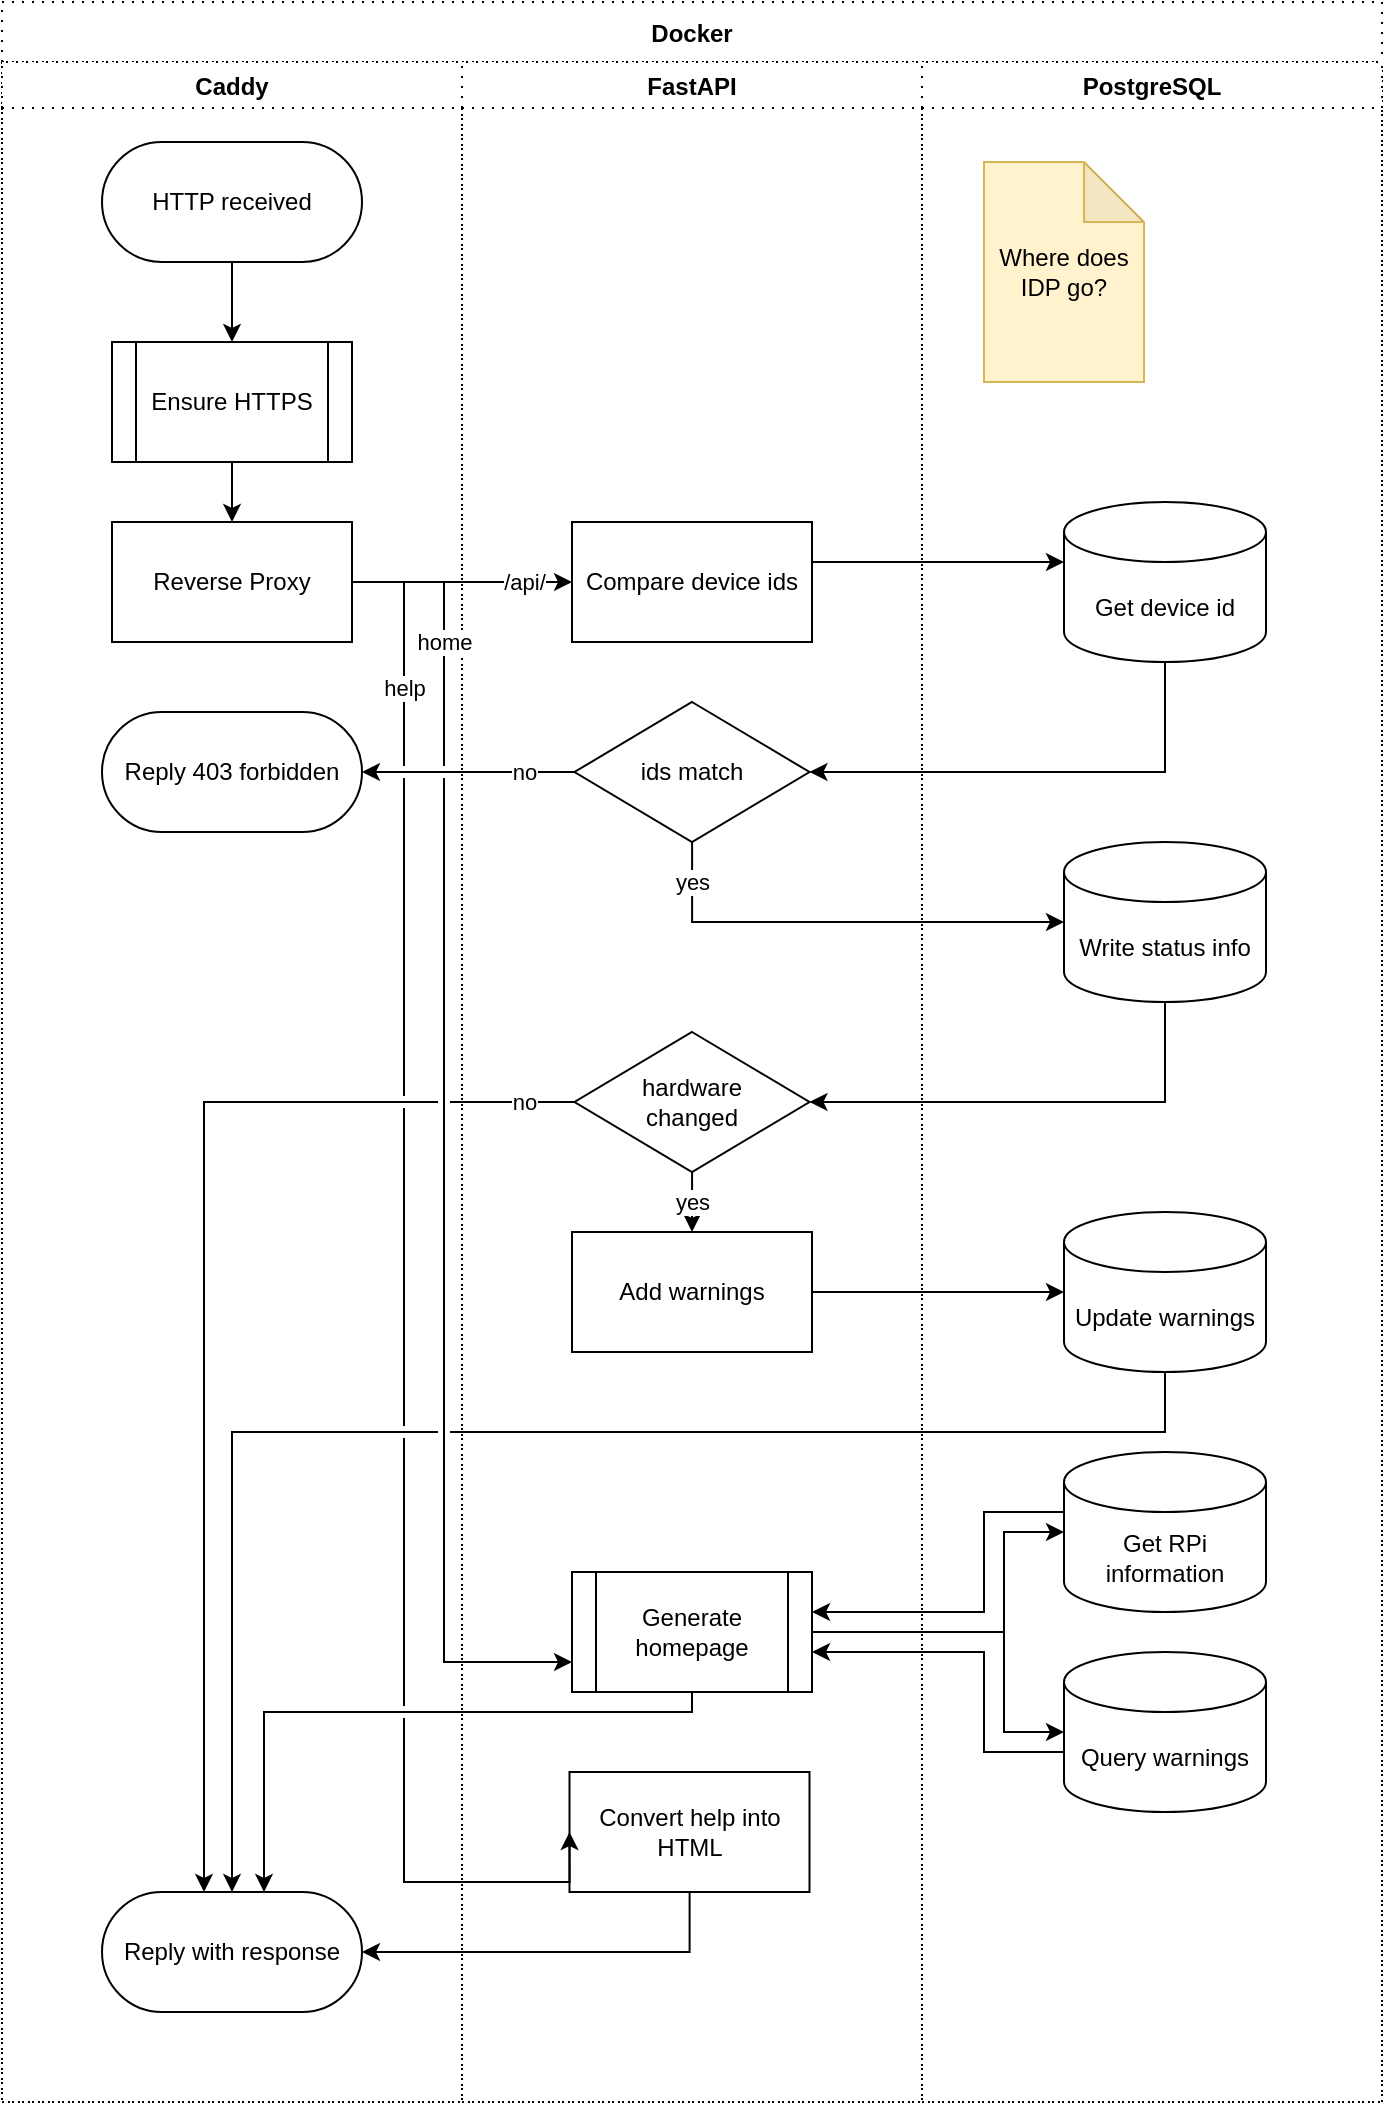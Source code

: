 <mxfile version="14.7.0" type="device"><diagram id="prtHgNgQTEPvFCAcTncT" name="Page-1"><mxGraphModel dx="1418" dy="782" grid="1" gridSize="10" guides="1" tooltips="1" connect="1" arrows="1" fold="1" page="1" pageScale="1" pageWidth="827" pageHeight="1169" math="0" shadow="0"><root><mxCell id="0"/><mxCell id="1" parent="0"/><mxCell id="CkZLNoSg3OksK8EKVONh-3" value="Docker" style="swimlane;startSize=30;dashed=1;dashPattern=1 4;" parent="1" vertex="1"><mxGeometry x="99" y="70" width="690" height="1050" as="geometry"/></mxCell><mxCell id="CkZLNoSg3OksK8EKVONh-4" value="Caddy" style="swimlane;dashed=1;dashPattern=1 4;" parent="CkZLNoSg3OksK8EKVONh-3" vertex="1"><mxGeometry y="30" width="230" height="1020" as="geometry"/></mxCell><mxCell id="CkZLNoSg3OksK8EKVONh-16" style="edgeStyle=orthogonalEdgeStyle;rounded=0;orthogonalLoop=1;jettySize=auto;html=1;jumpStyle=gap;" parent="CkZLNoSg3OksK8EKVONh-4" source="CkZLNoSg3OksK8EKVONh-13" target="CkZLNoSg3OksK8EKVONh-51" edge="1"><mxGeometry relative="1" as="geometry"><mxPoint x="115.5" y="130" as="targetPoint"/></mxGeometry></mxCell><mxCell id="CkZLNoSg3OksK8EKVONh-13" value="HTTP received" style="rounded=1;whiteSpace=wrap;html=1;arcSize=50;" parent="CkZLNoSg3OksK8EKVONh-4" vertex="1"><mxGeometry x="50" y="40" width="130" height="60" as="geometry"/></mxCell><mxCell id="CkZLNoSg3OksK8EKVONh-56" style="edgeStyle=orthogonalEdgeStyle;rounded=0;orthogonalLoop=1;jettySize=auto;html=1;jumpStyle=gap;" parent="CkZLNoSg3OksK8EKVONh-4" source="CkZLNoSg3OksK8EKVONh-51" target="CkZLNoSg3OksK8EKVONh-53" edge="1"><mxGeometry relative="1" as="geometry"/></mxCell><mxCell id="CkZLNoSg3OksK8EKVONh-51" value="Ensure HTTPS" style="shape=process;whiteSpace=wrap;html=1;backgroundOutline=1;" parent="CkZLNoSg3OksK8EKVONh-4" vertex="1"><mxGeometry x="55" y="140" width="120" height="60" as="geometry"/></mxCell><mxCell id="CkZLNoSg3OksK8EKVONh-53" value="Reverse Proxy" style="rounded=0;whiteSpace=wrap;html=1;" parent="CkZLNoSg3OksK8EKVONh-4" vertex="1"><mxGeometry x="55" y="230" width="120" height="60" as="geometry"/></mxCell><mxCell id="CkZLNoSg3OksK8EKVONh-65" value="Reply 403 forbidden" style="rounded=1;whiteSpace=wrap;html=1;arcSize=50;" parent="CkZLNoSg3OksK8EKVONh-4" vertex="1"><mxGeometry x="50" y="325" width="130" height="60" as="geometry"/></mxCell><mxCell id="CkZLNoSg3OksK8EKVONh-87" value="Reply with response" style="rounded=1;whiteSpace=wrap;html=1;arcSize=50;" parent="CkZLNoSg3OksK8EKVONh-4" vertex="1"><mxGeometry x="50" y="915" width="130" height="60" as="geometry"/></mxCell><mxCell id="CkZLNoSg3OksK8EKVONh-11" value="FastAPI" style="swimlane;dashed=1;dashPattern=1 4;" parent="CkZLNoSg3OksK8EKVONh-3" vertex="1"><mxGeometry x="230" y="30" width="230" height="1020" as="geometry"/></mxCell><mxCell id="CkZLNoSg3OksK8EKVONh-60" value="Compare device ids" style="rounded=0;whiteSpace=wrap;html=1;" parent="CkZLNoSg3OksK8EKVONh-11" vertex="1"><mxGeometry x="55" y="230" width="120" height="60" as="geometry"/></mxCell><mxCell id="CkZLNoSg3OksK8EKVONh-64" value="ids match" style="rhombus;whiteSpace=wrap;html=1;" parent="CkZLNoSg3OksK8EKVONh-11" vertex="1"><mxGeometry x="56.25" y="320" width="117.5" height="70" as="geometry"/></mxCell><mxCell id="CkZLNoSg3OksK8EKVONh-84" value="yes" style="edgeStyle=orthogonalEdgeStyle;rounded=0;orthogonalLoop=1;jettySize=auto;html=1;jumpStyle=gap;" parent="CkZLNoSg3OksK8EKVONh-11" source="CkZLNoSg3OksK8EKVONh-80" target="CkZLNoSg3OksK8EKVONh-83" edge="1"><mxGeometry relative="1" as="geometry"/></mxCell><mxCell id="CkZLNoSg3OksK8EKVONh-80" value="&lt;div&gt;hardware &lt;br&gt;&lt;/div&gt;&lt;div&gt;changed&lt;/div&gt;" style="rhombus;whiteSpace=wrap;html=1;" parent="CkZLNoSg3OksK8EKVONh-11" vertex="1"><mxGeometry x="56.25" y="485" width="117.5" height="70" as="geometry"/></mxCell><mxCell id="CkZLNoSg3OksK8EKVONh-83" value="Add warnings" style="rounded=0;whiteSpace=wrap;html=1;" parent="CkZLNoSg3OksK8EKVONh-11" vertex="1"><mxGeometry x="55" y="585" width="120" height="60" as="geometry"/></mxCell><mxCell id="CkZLNoSg3OksK8EKVONh-93" value="Generate homepage" style="shape=process;whiteSpace=wrap;html=1;backgroundOutline=1;" parent="CkZLNoSg3OksK8EKVONh-11" vertex="1"><mxGeometry x="55" y="755" width="120" height="60" as="geometry"/></mxCell><mxCell id="CkZLNoSg3OksK8EKVONh-102" value="Convert help into HTML" style="rounded=0;whiteSpace=wrap;html=1;strokeColor=#000000;" parent="CkZLNoSg3OksK8EKVONh-11" vertex="1"><mxGeometry x="53.75" y="855" width="120" height="60" as="geometry"/></mxCell><mxCell id="CkZLNoSg3OksK8EKVONh-12" value="PostgreSQL" style="swimlane;dashed=1;dashPattern=1 4;" parent="CkZLNoSg3OksK8EKVONh-3" vertex="1"><mxGeometry x="460" y="30" width="230" height="1020" as="geometry"/></mxCell><mxCell id="CkZLNoSg3OksK8EKVONh-61" value="Get device id" style="shape=cylinder3;whiteSpace=wrap;html=1;boundedLbl=1;backgroundOutline=1;size=15;" parent="CkZLNoSg3OksK8EKVONh-12" vertex="1"><mxGeometry x="71" y="220" width="101" height="80" as="geometry"/></mxCell><mxCell id="CkZLNoSg3OksK8EKVONh-75" value="Write status info" style="shape=cylinder3;whiteSpace=wrap;html=1;boundedLbl=1;backgroundOutline=1;size=15;" parent="CkZLNoSg3OksK8EKVONh-12" vertex="1"><mxGeometry x="71" y="390" width="101" height="80" as="geometry"/></mxCell><mxCell id="CkZLNoSg3OksK8EKVONh-82" value="Update warnings" style="shape=cylinder3;whiteSpace=wrap;html=1;boundedLbl=1;backgroundOutline=1;size=15;" parent="CkZLNoSg3OksK8EKVONh-12" vertex="1"><mxGeometry x="71" y="575" width="101" height="80" as="geometry"/></mxCell><mxCell id="CkZLNoSg3OksK8EKVONh-95" value="Get RPi information" style="shape=cylinder3;whiteSpace=wrap;html=1;boundedLbl=1;backgroundOutline=1;size=15;" parent="CkZLNoSg3OksK8EKVONh-12" vertex="1"><mxGeometry x="71" y="695" width="101" height="80" as="geometry"/></mxCell><mxCell id="CkZLNoSg3OksK8EKVONh-98" value="Query warnings" style="shape=cylinder3;whiteSpace=wrap;html=1;boundedLbl=1;backgroundOutline=1;size=15;" parent="CkZLNoSg3OksK8EKVONh-12" vertex="1"><mxGeometry x="71" y="795" width="101" height="80" as="geometry"/></mxCell><mxCell id="CkZLNoSg3OksK8EKVONh-111" value="Where does IDP go?" style="shape=note;whiteSpace=wrap;html=1;backgroundOutline=1;darkOpacity=0.05;strokeColor=#d6b656;fillColor=#fff2cc;" parent="CkZLNoSg3OksK8EKVONh-12" vertex="1"><mxGeometry x="31" y="50" width="80" height="110" as="geometry"/></mxCell><mxCell id="CkZLNoSg3OksK8EKVONh-57" value="&lt;div&gt;/api/&lt;/div&gt;" style="edgeStyle=orthogonalEdgeStyle;rounded=0;orthogonalLoop=1;jettySize=auto;html=1;jumpStyle=gap;" parent="CkZLNoSg3OksK8EKVONh-3" source="CkZLNoSg3OksK8EKVONh-53" edge="1"><mxGeometry x="0.564" relative="1" as="geometry"><mxPoint x="285" y="290" as="targetPoint"/><mxPoint as="offset"/></mxGeometry></mxCell><mxCell id="CkZLNoSg3OksK8EKVONh-62" style="edgeStyle=orthogonalEdgeStyle;rounded=0;orthogonalLoop=1;jettySize=auto;html=1;jumpStyle=gap;" parent="CkZLNoSg3OksK8EKVONh-3" source="CkZLNoSg3OksK8EKVONh-60" target="CkZLNoSg3OksK8EKVONh-61" edge="1"><mxGeometry relative="1" as="geometry"><Array as="points"><mxPoint x="471" y="280"/><mxPoint x="471" y="280"/></Array></mxGeometry></mxCell><mxCell id="CkZLNoSg3OksK8EKVONh-63" style="edgeStyle=orthogonalEdgeStyle;rounded=0;orthogonalLoop=1;jettySize=auto;html=1;jumpStyle=gap;entryX=1;entryY=0.5;entryDx=0;entryDy=0;exitX=0.5;exitY=1;exitDx=0;exitDy=0;exitPerimeter=0;" parent="CkZLNoSg3OksK8EKVONh-3" source="CkZLNoSg3OksK8EKVONh-61" target="CkZLNoSg3OksK8EKVONh-64" edge="1"><mxGeometry relative="1" as="geometry"/></mxCell><mxCell id="CkZLNoSg3OksK8EKVONh-66" value="no" style="edgeStyle=orthogonalEdgeStyle;rounded=0;orthogonalLoop=1;jettySize=auto;html=1;jumpStyle=gap;" parent="CkZLNoSg3OksK8EKVONh-3" source="CkZLNoSg3OksK8EKVONh-64" target="CkZLNoSg3OksK8EKVONh-65" edge="1"><mxGeometry x="-0.525" relative="1" as="geometry"><mxPoint as="offset"/></mxGeometry></mxCell><mxCell id="CkZLNoSg3OksK8EKVONh-85" style="edgeStyle=orthogonalEdgeStyle;rounded=0;orthogonalLoop=1;jettySize=auto;html=1;jumpStyle=gap;" parent="CkZLNoSg3OksK8EKVONh-3" source="CkZLNoSg3OksK8EKVONh-83" target="CkZLNoSg3OksK8EKVONh-82" edge="1"><mxGeometry relative="1" as="geometry"/></mxCell><mxCell id="CkZLNoSg3OksK8EKVONh-94" value="home" style="edgeStyle=orthogonalEdgeStyle;rounded=0;orthogonalLoop=1;jettySize=auto;html=1;jumpStyle=gap;" parent="CkZLNoSg3OksK8EKVONh-3" source="CkZLNoSg3OksK8EKVONh-53" target="CkZLNoSg3OksK8EKVONh-93" edge="1"><mxGeometry x="-0.766" relative="1" as="geometry"><Array as="points"><mxPoint x="221" y="290"/><mxPoint x="221" y="830"/></Array><mxPoint as="offset"/></mxGeometry></mxCell><mxCell id="CkZLNoSg3OksK8EKVONh-96" style="edgeStyle=orthogonalEdgeStyle;rounded=0;orthogonalLoop=1;jettySize=auto;html=1;jumpStyle=gap;" parent="CkZLNoSg3OksK8EKVONh-3" source="CkZLNoSg3OksK8EKVONh-93" target="CkZLNoSg3OksK8EKVONh-95" edge="1"><mxGeometry relative="1" as="geometry"><Array as="points"><mxPoint x="501" y="815"/><mxPoint x="501" y="765"/></Array></mxGeometry></mxCell><mxCell id="CkZLNoSg3OksK8EKVONh-97" style="edgeStyle=orthogonalEdgeStyle;rounded=0;orthogonalLoop=1;jettySize=auto;html=1;jumpStyle=gap;" parent="CkZLNoSg3OksK8EKVONh-3" source="CkZLNoSg3OksK8EKVONh-95" target="CkZLNoSg3OksK8EKVONh-93" edge="1"><mxGeometry relative="1" as="geometry"><Array as="points"><mxPoint x="491" y="755"/><mxPoint x="491" y="805"/></Array></mxGeometry></mxCell><mxCell id="CkZLNoSg3OksK8EKVONh-99" style="edgeStyle=orthogonalEdgeStyle;rounded=0;orthogonalLoop=1;jettySize=auto;html=1;jumpStyle=gap;" parent="CkZLNoSg3OksK8EKVONh-3" source="CkZLNoSg3OksK8EKVONh-93" target="CkZLNoSg3OksK8EKVONh-98" edge="1"><mxGeometry relative="1" as="geometry"><Array as="points"><mxPoint x="501" y="815"/><mxPoint x="501" y="865"/></Array></mxGeometry></mxCell><mxCell id="CkZLNoSg3OksK8EKVONh-100" style="edgeStyle=orthogonalEdgeStyle;rounded=0;orthogonalLoop=1;jettySize=auto;html=1;jumpStyle=gap;" parent="CkZLNoSg3OksK8EKVONh-3" source="CkZLNoSg3OksK8EKVONh-98" target="CkZLNoSg3OksK8EKVONh-93" edge="1"><mxGeometry relative="1" as="geometry"><Array as="points"><mxPoint x="491" y="875"/><mxPoint x="491" y="825"/></Array></mxGeometry></mxCell><mxCell id="CkZLNoSg3OksK8EKVONh-89" style="edgeStyle=orthogonalEdgeStyle;rounded=0;orthogonalLoop=1;jettySize=auto;html=1;jumpStyle=gap;" parent="CkZLNoSg3OksK8EKVONh-3" source="CkZLNoSg3OksK8EKVONh-82" target="CkZLNoSg3OksK8EKVONh-87" edge="1"><mxGeometry relative="1" as="geometry"><Array as="points"><mxPoint x="582" y="715"/><mxPoint x="115" y="715"/></Array></mxGeometry></mxCell><mxCell id="CkZLNoSg3OksK8EKVONh-90" value="no" style="edgeStyle=orthogonalEdgeStyle;rounded=0;orthogonalLoop=1;jettySize=auto;html=1;jumpStyle=gap;" parent="CkZLNoSg3OksK8EKVONh-3" source="CkZLNoSg3OksK8EKVONh-80" target="CkZLNoSg3OksK8EKVONh-87" edge="1"><mxGeometry x="-0.913" relative="1" as="geometry"><Array as="points"><mxPoint x="101" y="550"/></Array><mxPoint as="offset"/></mxGeometry></mxCell><mxCell id="CkZLNoSg3OksK8EKVONh-101" style="edgeStyle=orthogonalEdgeStyle;rounded=0;orthogonalLoop=1;jettySize=auto;html=1;jumpStyle=gap;" parent="CkZLNoSg3OksK8EKVONh-3" source="CkZLNoSg3OksK8EKVONh-93" target="CkZLNoSg3OksK8EKVONh-87" edge="1"><mxGeometry relative="1" as="geometry"><Array as="points"><mxPoint x="345" y="855"/><mxPoint x="131" y="855"/></Array></mxGeometry></mxCell><mxCell id="CkZLNoSg3OksK8EKVONh-104" value="help" style="edgeStyle=orthogonalEdgeStyle;rounded=0;orthogonalLoop=1;jettySize=auto;html=1;entryX=0;entryY=0.5;entryDx=0;entryDy=0;jumpStyle=gap;" parent="CkZLNoSg3OksK8EKVONh-3" source="CkZLNoSg3OksK8EKVONh-53" target="CkZLNoSg3OksK8EKVONh-102" edge="1"><mxGeometry x="-0.8" relative="1" as="geometry"><Array as="points"><mxPoint x="201" y="290"/><mxPoint x="201" y="940"/></Array><mxPoint as="offset"/></mxGeometry></mxCell><mxCell id="CkZLNoSg3OksK8EKVONh-105" style="edgeStyle=orthogonalEdgeStyle;rounded=0;orthogonalLoop=1;jettySize=auto;html=1;jumpStyle=gap;" parent="CkZLNoSg3OksK8EKVONh-3" source="CkZLNoSg3OksK8EKVONh-102" target="CkZLNoSg3OksK8EKVONh-87" edge="1"><mxGeometry relative="1" as="geometry"><Array as="points"><mxPoint x="344" y="975"/></Array></mxGeometry></mxCell><mxCell id="CkZLNoSg3OksK8EKVONh-74" value="yes" style="edgeStyle=orthogonalEdgeStyle;rounded=0;orthogonalLoop=1;jettySize=auto;html=1;jumpStyle=gap;" parent="CkZLNoSg3OksK8EKVONh-3" source="CkZLNoSg3OksK8EKVONh-64" target="CkZLNoSg3OksK8EKVONh-75" edge="1"><mxGeometry x="-0.822" relative="1" as="geometry"><mxPoint x="345" y="455" as="targetPoint"/><Array as="points"><mxPoint x="345" y="460"/></Array><mxPoint as="offset"/></mxGeometry></mxCell><mxCell id="PwMZuYU59dC71H1Qq3Gd-2" style="edgeStyle=orthogonalEdgeStyle;rounded=0;orthogonalLoop=1;jettySize=auto;html=1;entryX=1;entryY=0.5;entryDx=0;entryDy=0;exitX=0.5;exitY=1;exitDx=0;exitDy=0;exitPerimeter=0;" edge="1" parent="CkZLNoSg3OksK8EKVONh-3" source="CkZLNoSg3OksK8EKVONh-75" target="CkZLNoSg3OksK8EKVONh-80"><mxGeometry relative="1" as="geometry"/></mxCell></root></mxGraphModel></diagram></mxfile>